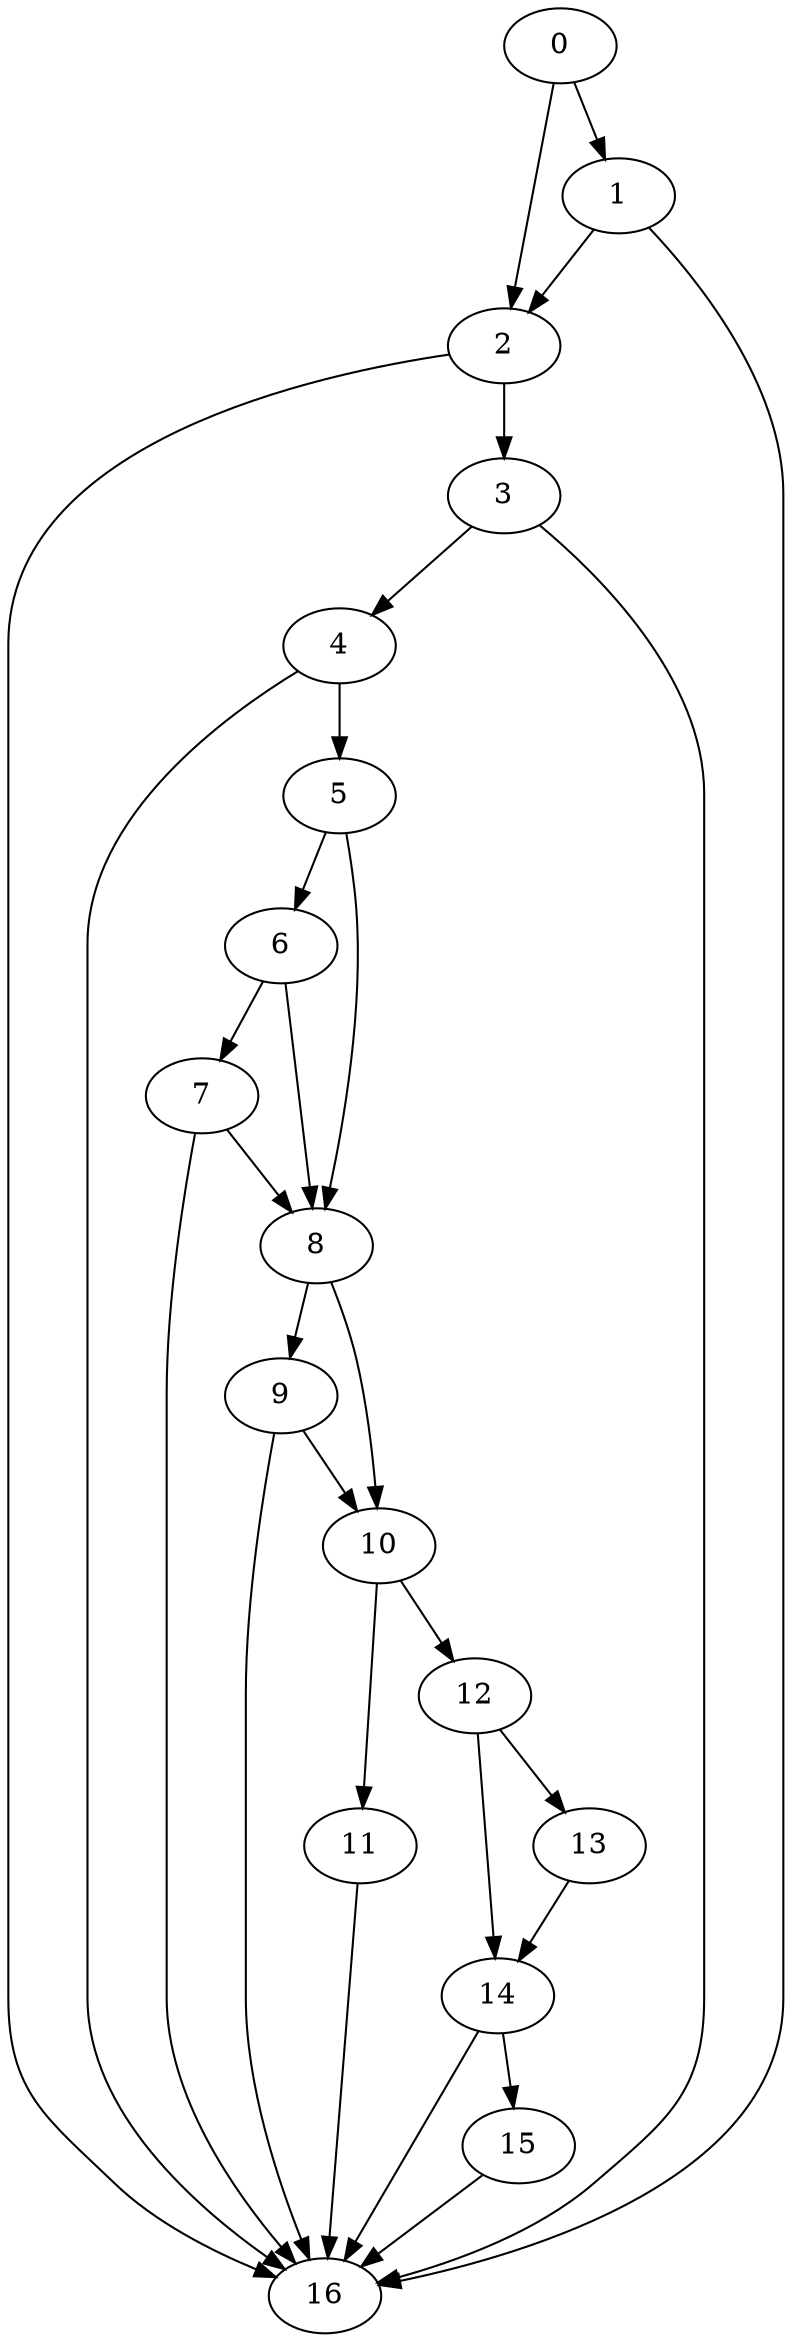 digraph {
	0
	1
	2
	3
	4
	5
	6
	7
	8
	9
	10
	11
	12
	13
	14
	15
	16
	3 -> 4
	8 -> 10
	9 -> 10
	10 -> 11
	14 -> 15
	0 -> 2
	1 -> 2
	2 -> 3
	4 -> 5
	5 -> 6
	12 -> 13
	12 -> 14
	13 -> 14
	1 -> 16
	4 -> 16
	11 -> 16
	14 -> 16
	15 -> 16
	2 -> 16
	3 -> 16
	7 -> 16
	9 -> 16
	0 -> 1
	6 -> 7
	5 -> 8
	6 -> 8
	7 -> 8
	8 -> 9
	10 -> 12
}
